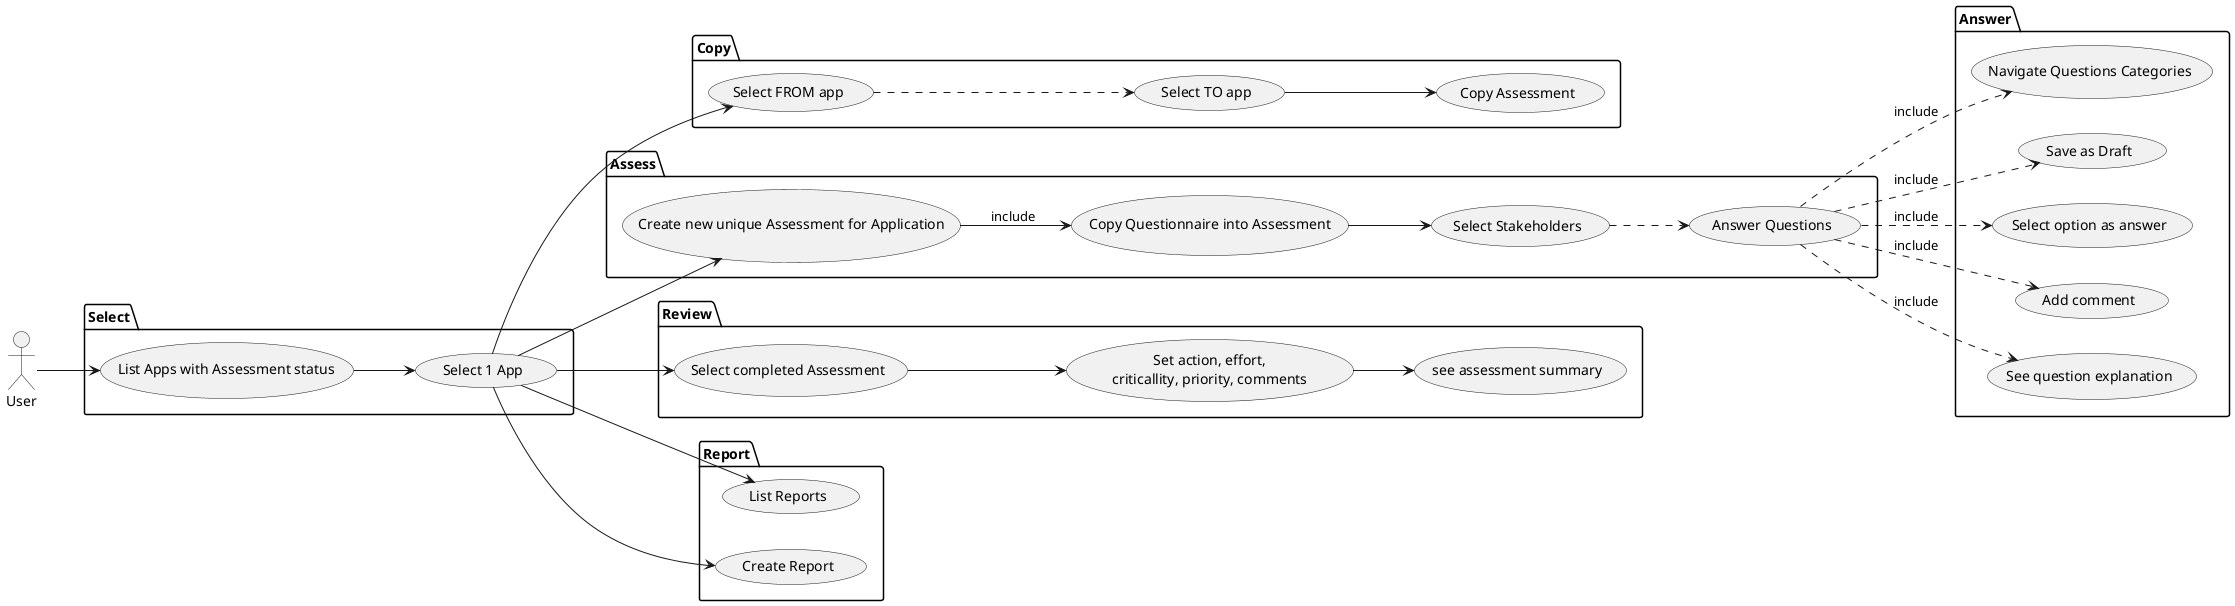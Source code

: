 '
' Copyright © 2021 Konveyor (https://konveyor.io/)
'
' Licensed under the Apache License, Version 2.0 (the "License");
' you may not use this file except in compliance with the License.
' You may obtain a copy of the License at
'
'     http://www.apache.org/licenses/LICENSE-2.0
'
' Unless required by applicable law or agreed to in writing, software
' distributed under the License is distributed on an "AS IS" BASIS,
' WITHOUT WARRANTIES OR CONDITIONS OF ANY KIND, either express or implied.
' See the License for the specific language governing permissions and
' limitations under the License.
'

@startuml "Use Cases"
left to right direction
actor User
package Select {
    usecase "List Apps with Assessment status" as list
    usecase "Select 1 App" as selectapp
}
package Copy {
    usecase "Select FROM app" as selectfrom
    usecase "Select TO app" as selectto
    usecase "Copy Assessment" as copyfromto
}
package Assess {
    usecase "Create new unique Assessment for Application" as newassessment
    usecase "Copy Questionnaire into Assessment" as copyquestionnaire
    usecase "Select Stakeholders" as selectstake
    usecase "Answer Questions" as answer
}
package Answer {
    usecase "Navigate Questions Categories" as navigate
    usecase "Save as Draft" as save
    usecase "Select option as answer" as select
    usecase "Add comment" as comment
    usecase "See question explanation" as explana
}
package Review {
    usecase "Select completed Assessment" as selectassessment
    usecase review as "Set action, effort,
    criticallity, priority, comments"
    usecase "see assessment summary" as summary
}
package Report {
    usecase "List Reports" as listreports
    usecase "Create Report" as createreport
}



User --> list
list --> selectapp

selectapp --> selectfrom
selectto --> copyfromto
selectfrom ..> selectto

selectapp --> newassessment
newassessment --> copyquestionnaire : include
copyquestionnaire --> selectstake
selectstake ..> answer
answer ..> navigate : include
answer ..> save : include
answer ..> select : include
answer ..> comment : include
answer ..> explana : include

selectapp --> selectassessment
selectassessment --> review
review --> summary

selectapp --> listreports
selectapp --> createreport
@enduml
